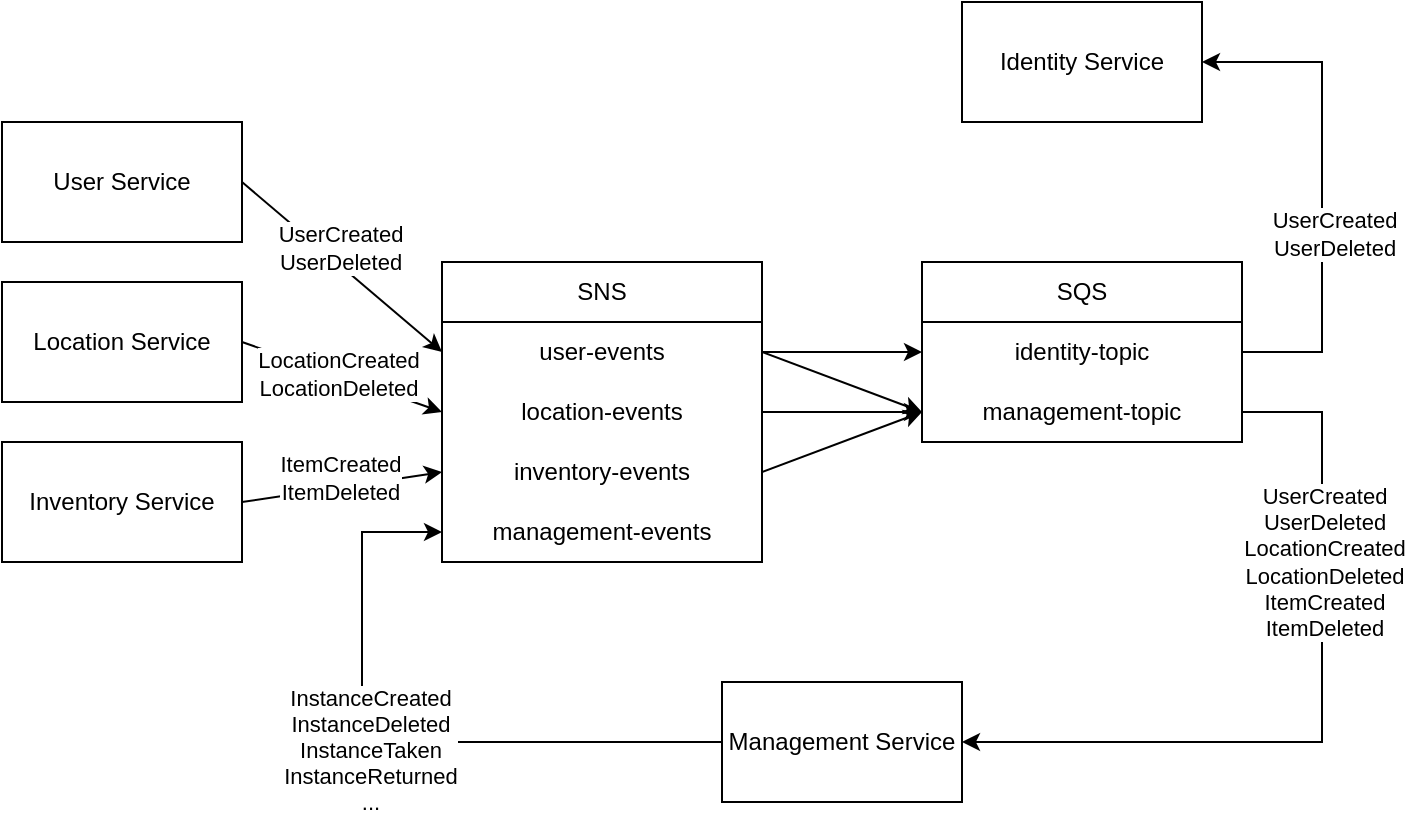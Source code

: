 <mxfile version="28.0.7">
  <diagram name="Page-1" id="JWv_OmAMxpp2tGtrhPdj">
    <mxGraphModel dx="996" dy="601" grid="1" gridSize="10" guides="1" tooltips="1" connect="1" arrows="1" fold="1" page="1" pageScale="1" pageWidth="850" pageHeight="1100" math="0" shadow="0">
      <root>
        <mxCell id="0" />
        <mxCell id="1" parent="0" />
        <mxCell id="LEHTi9eUXIoSgMUwOcJg-1" value="User Service" style="rounded=0;whiteSpace=wrap;html=1;" parent="1" vertex="1">
          <mxGeometry x="20" y="200" width="120" height="60" as="geometry" />
        </mxCell>
        <mxCell id="LEHTi9eUXIoSgMUwOcJg-2" value="Location Service" style="rounded=0;whiteSpace=wrap;html=1;" parent="1" vertex="1">
          <mxGeometry x="20" y="280" width="120" height="60" as="geometry" />
        </mxCell>
        <mxCell id="7tMGdjHMCmh3ev0xFdTH-5" style="edgeStyle=orthogonalEdgeStyle;rounded=0;orthogonalLoop=1;jettySize=auto;html=1;entryX=0;entryY=0.5;entryDx=0;entryDy=0;exitX=0;exitY=0.5;exitDx=0;exitDy=0;" edge="1" parent="1" source="LEHTi9eUXIoSgMUwOcJg-3" target="7tMGdjHMCmh3ev0xFdTH-4">
          <mxGeometry relative="1" as="geometry">
            <Array as="points">
              <mxPoint x="200" y="510" />
              <mxPoint x="200" y="405" />
            </Array>
          </mxGeometry>
        </mxCell>
        <mxCell id="7tMGdjHMCmh3ev0xFdTH-7" value="InstanceCreated&lt;div&gt;InstanceDeleted&lt;/div&gt;&lt;div&gt;InstanceTaken&lt;/div&gt;&lt;div&gt;InstanceReturned&lt;/div&gt;&lt;div&gt;...&lt;/div&gt;" style="edgeLabel;html=1;align=center;verticalAlign=middle;resizable=0;points=[];" vertex="1" connectable="0" parent="7tMGdjHMCmh3ev0xFdTH-5">
          <mxGeometry x="0.086" y="4" relative="1" as="geometry">
            <mxPoint as="offset" />
          </mxGeometry>
        </mxCell>
        <mxCell id="LEHTi9eUXIoSgMUwOcJg-3" value="Management Service" style="rounded=0;whiteSpace=wrap;html=1;" parent="1" vertex="1">
          <mxGeometry x="380" y="480" width="120" height="60" as="geometry" />
        </mxCell>
        <mxCell id="LEHTi9eUXIoSgMUwOcJg-4" value="Inventory Service" style="rounded=0;whiteSpace=wrap;html=1;" parent="1" vertex="1">
          <mxGeometry x="20" y="360" width="120" height="60" as="geometry" />
        </mxCell>
        <mxCell id="LEHTi9eUXIoSgMUwOcJg-5" value="Identity Service" style="rounded=0;whiteSpace=wrap;html=1;" parent="1" vertex="1">
          <mxGeometry x="500" y="140" width="120" height="60" as="geometry" />
        </mxCell>
        <mxCell id="LEHTi9eUXIoSgMUwOcJg-6" value="SNS" style="swimlane;fontStyle=0;childLayout=stackLayout;horizontal=1;startSize=30;horizontalStack=0;resizeParent=1;resizeParentMax=0;resizeLast=0;collapsible=1;marginBottom=0;whiteSpace=wrap;html=1;" parent="1" vertex="1">
          <mxGeometry x="240" y="270" width="160" height="150" as="geometry" />
        </mxCell>
        <mxCell id="LEHTi9eUXIoSgMUwOcJg-7" value="user-events" style="text;strokeColor=none;fillColor=none;align=center;verticalAlign=middle;spacingLeft=4;spacingRight=4;overflow=hidden;points=[[0,0.5],[1,0.5]];portConstraint=eastwest;rotatable=0;whiteSpace=wrap;html=1;" parent="LEHTi9eUXIoSgMUwOcJg-6" vertex="1">
          <mxGeometry y="30" width="160" height="30" as="geometry" />
        </mxCell>
        <mxCell id="LEHTi9eUXIoSgMUwOcJg-8" value="location-events" style="text;strokeColor=none;fillColor=none;align=center;verticalAlign=middle;spacingLeft=4;spacingRight=4;overflow=hidden;points=[[0,0.5],[1,0.5]];portConstraint=eastwest;rotatable=0;whiteSpace=wrap;html=1;" parent="LEHTi9eUXIoSgMUwOcJg-6" vertex="1">
          <mxGeometry y="60" width="160" height="30" as="geometry" />
        </mxCell>
        <mxCell id="LEHTi9eUXIoSgMUwOcJg-9" value="inventory-events" style="text;strokeColor=none;fillColor=none;align=center;verticalAlign=middle;spacingLeft=4;spacingRight=4;overflow=hidden;points=[[0,0.5],[1,0.5]];portConstraint=eastwest;rotatable=0;whiteSpace=wrap;html=1;" parent="LEHTi9eUXIoSgMUwOcJg-6" vertex="1">
          <mxGeometry y="90" width="160" height="30" as="geometry" />
        </mxCell>
        <mxCell id="7tMGdjHMCmh3ev0xFdTH-4" value="management-events" style="text;strokeColor=none;fillColor=none;align=center;verticalAlign=middle;spacingLeft=4;spacingRight=4;overflow=hidden;points=[[0,0.5],[1,0.5]];portConstraint=eastwest;rotatable=0;whiteSpace=wrap;html=1;" vertex="1" parent="LEHTi9eUXIoSgMUwOcJg-6">
          <mxGeometry y="120" width="160" height="30" as="geometry" />
        </mxCell>
        <mxCell id="LEHTi9eUXIoSgMUwOcJg-10" value="SQS" style="swimlane;fontStyle=0;childLayout=stackLayout;horizontal=1;startSize=30;horizontalStack=0;resizeParent=1;resizeParentMax=0;resizeLast=0;collapsible=1;marginBottom=0;whiteSpace=wrap;html=1;" parent="1" vertex="1">
          <mxGeometry x="480" y="270" width="160" height="90" as="geometry" />
        </mxCell>
        <mxCell id="7tMGdjHMCmh3ev0xFdTH-1" value="identity-topic" style="text;strokeColor=none;fillColor=none;align=center;verticalAlign=middle;spacingLeft=4;spacingRight=4;overflow=hidden;points=[[0,0.5],[1,0.5]];portConstraint=eastwest;rotatable=0;whiteSpace=wrap;html=1;" vertex="1" parent="LEHTi9eUXIoSgMUwOcJg-10">
          <mxGeometry y="30" width="160" height="30" as="geometry" />
        </mxCell>
        <mxCell id="LEHTi9eUXIoSgMUwOcJg-11" value="management-topic" style="text;strokeColor=none;fillColor=none;align=center;verticalAlign=middle;spacingLeft=4;spacingRight=4;overflow=hidden;points=[[0,0.5],[1,0.5]];portConstraint=eastwest;rotatable=0;whiteSpace=wrap;html=1;" parent="LEHTi9eUXIoSgMUwOcJg-10" vertex="1">
          <mxGeometry y="60" width="160" height="30" as="geometry" />
        </mxCell>
        <mxCell id="LEHTi9eUXIoSgMUwOcJg-14" value="" style="endArrow=classic;html=1;rounded=0;exitX=1;exitY=0.5;exitDx=0;exitDy=0;entryX=0;entryY=0.5;entryDx=0;entryDy=0;" parent="1" source="LEHTi9eUXIoSgMUwOcJg-7" target="LEHTi9eUXIoSgMUwOcJg-11" edge="1">
          <mxGeometry width="50" height="50" relative="1" as="geometry">
            <mxPoint x="400" y="340" as="sourcePoint" />
            <mxPoint x="450" y="290" as="targetPoint" />
          </mxGeometry>
        </mxCell>
        <mxCell id="LEHTi9eUXIoSgMUwOcJg-15" value="" style="endArrow=classic;html=1;rounded=0;exitX=1;exitY=0.5;exitDx=0;exitDy=0;entryX=0;entryY=0.5;entryDx=0;entryDy=0;" parent="1" source="LEHTi9eUXIoSgMUwOcJg-8" target="LEHTi9eUXIoSgMUwOcJg-11" edge="1">
          <mxGeometry width="50" height="50" relative="1" as="geometry">
            <mxPoint x="400" y="340" as="sourcePoint" />
            <mxPoint x="450" y="290" as="targetPoint" />
          </mxGeometry>
        </mxCell>
        <mxCell id="LEHTi9eUXIoSgMUwOcJg-16" value="" style="endArrow=classic;html=1;rounded=0;exitX=1;exitY=0.5;exitDx=0;exitDy=0;entryX=0;entryY=0.5;entryDx=0;entryDy=0;" parent="1" source="LEHTi9eUXIoSgMUwOcJg-9" target="LEHTi9eUXIoSgMUwOcJg-11" edge="1">
          <mxGeometry width="50" height="50" relative="1" as="geometry">
            <mxPoint x="400" y="340" as="sourcePoint" />
            <mxPoint x="450" y="290" as="targetPoint" />
          </mxGeometry>
        </mxCell>
        <mxCell id="LEHTi9eUXIoSgMUwOcJg-17" value="" style="endArrow=classic;html=1;rounded=0;exitX=1;exitY=0.5;exitDx=0;exitDy=0;entryX=0;entryY=0.5;entryDx=0;entryDy=0;" parent="1" source="LEHTi9eUXIoSgMUwOcJg-1" target="LEHTi9eUXIoSgMUwOcJg-7" edge="1">
          <mxGeometry width="50" height="50" relative="1" as="geometry">
            <mxPoint x="400" y="340" as="sourcePoint" />
            <mxPoint x="450" y="290" as="targetPoint" />
          </mxGeometry>
        </mxCell>
        <mxCell id="LEHTi9eUXIoSgMUwOcJg-23" value="UserCreated&lt;div&gt;UserDeleted&lt;/div&gt;" style="edgeLabel;html=1;align=center;verticalAlign=middle;resizable=0;points=[];" parent="LEHTi9eUXIoSgMUwOcJg-17" vertex="1" connectable="0">
          <mxGeometry x="-0.322" y="-3" relative="1" as="geometry">
            <mxPoint x="17" y="2" as="offset" />
          </mxGeometry>
        </mxCell>
        <mxCell id="LEHTi9eUXIoSgMUwOcJg-18" value="" style="endArrow=classic;html=1;rounded=0;exitX=1;exitY=0.5;exitDx=0;exitDy=0;entryX=0;entryY=0.5;entryDx=0;entryDy=0;" parent="1" source="LEHTi9eUXIoSgMUwOcJg-2" target="LEHTi9eUXIoSgMUwOcJg-8" edge="1">
          <mxGeometry width="50" height="50" relative="1" as="geometry">
            <mxPoint x="400" y="340" as="sourcePoint" />
            <mxPoint x="450" y="290" as="targetPoint" />
          </mxGeometry>
        </mxCell>
        <mxCell id="LEHTi9eUXIoSgMUwOcJg-24" value="LocationCreated&lt;div&gt;LocationDeleted&lt;/div&gt;" style="edgeLabel;html=1;align=center;verticalAlign=middle;resizable=0;points=[];" parent="LEHTi9eUXIoSgMUwOcJg-18" vertex="1" connectable="0">
          <mxGeometry x="-0.229" y="-2" relative="1" as="geometry">
            <mxPoint x="10" as="offset" />
          </mxGeometry>
        </mxCell>
        <mxCell id="LEHTi9eUXIoSgMUwOcJg-19" value="" style="endArrow=classic;html=1;rounded=0;exitX=1;exitY=0.5;exitDx=0;exitDy=0;entryX=0;entryY=0.5;entryDx=0;entryDy=0;" parent="1" source="LEHTi9eUXIoSgMUwOcJg-4" target="LEHTi9eUXIoSgMUwOcJg-9" edge="1">
          <mxGeometry width="50" height="50" relative="1" as="geometry">
            <mxPoint x="400" y="340" as="sourcePoint" />
            <mxPoint x="280" y="305" as="targetPoint" />
          </mxGeometry>
        </mxCell>
        <mxCell id="LEHTi9eUXIoSgMUwOcJg-25" value="ItemCreated&lt;div&gt;ItemDeleted&lt;/div&gt;" style="edgeLabel;html=1;align=center;verticalAlign=middle;resizable=0;points=[];" parent="LEHTi9eUXIoSgMUwOcJg-19" vertex="1" connectable="0">
          <mxGeometry x="-0.011" y="5" relative="1" as="geometry">
            <mxPoint as="offset" />
          </mxGeometry>
        </mxCell>
        <mxCell id="7tMGdjHMCmh3ev0xFdTH-2" value="" style="endArrow=classic;html=1;rounded=0;exitX=1;exitY=0.5;exitDx=0;exitDy=0;" edge="1" parent="1" source="LEHTi9eUXIoSgMUwOcJg-7" target="7tMGdjHMCmh3ev0xFdTH-1">
          <mxGeometry width="50" height="50" relative="1" as="geometry">
            <mxPoint x="400" y="340" as="sourcePoint" />
            <mxPoint x="450" y="290" as="targetPoint" />
          </mxGeometry>
        </mxCell>
        <mxCell id="7tMGdjHMCmh3ev0xFdTH-6" style="edgeStyle=orthogonalEdgeStyle;rounded=0;orthogonalLoop=1;jettySize=auto;html=1;entryX=1;entryY=0.5;entryDx=0;entryDy=0;exitX=1;exitY=0.5;exitDx=0;exitDy=0;" edge="1" parent="1" source="LEHTi9eUXIoSgMUwOcJg-11" target="LEHTi9eUXIoSgMUwOcJg-3">
          <mxGeometry relative="1" as="geometry">
            <Array as="points">
              <mxPoint x="680" y="345" />
              <mxPoint x="680" y="510" />
            </Array>
          </mxGeometry>
        </mxCell>
        <mxCell id="7tMGdjHMCmh3ev0xFdTH-10" value="UserCreated&lt;div&gt;UserDeleted&lt;/div&gt;&lt;div&gt;LocationCreated&lt;div&gt;LocationDeleted&lt;/div&gt;&lt;/div&gt;&lt;div&gt;ItemCreated&lt;div&gt;ItemDeleted&lt;/div&gt;&lt;/div&gt;" style="edgeLabel;html=1;align=center;verticalAlign=middle;resizable=0;points=[];" vertex="1" connectable="0" parent="7tMGdjHMCmh3ev0xFdTH-6">
          <mxGeometry x="-0.502" y="1" relative="1" as="geometry">
            <mxPoint y="19" as="offset" />
          </mxGeometry>
        </mxCell>
        <mxCell id="7tMGdjHMCmh3ev0xFdTH-8" style="edgeStyle=orthogonalEdgeStyle;rounded=0;orthogonalLoop=1;jettySize=auto;html=1;entryX=1;entryY=0.5;entryDx=0;entryDy=0;exitX=1;exitY=0.5;exitDx=0;exitDy=0;" edge="1" parent="1" source="7tMGdjHMCmh3ev0xFdTH-1" target="LEHTi9eUXIoSgMUwOcJg-5">
          <mxGeometry relative="1" as="geometry">
            <Array as="points">
              <mxPoint x="680" y="315" />
              <mxPoint x="680" y="170" />
            </Array>
          </mxGeometry>
        </mxCell>
        <mxCell id="7tMGdjHMCmh3ev0xFdTH-9" value="UserCreated&lt;div&gt;UserDeleted&lt;/div&gt;" style="edgeLabel;html=1;align=center;verticalAlign=middle;resizable=0;points=[];" vertex="1" connectable="0" parent="7tMGdjHMCmh3ev0xFdTH-8">
          <mxGeometry x="-0.188" y="-6" relative="1" as="geometry">
            <mxPoint as="offset" />
          </mxGeometry>
        </mxCell>
      </root>
    </mxGraphModel>
  </diagram>
</mxfile>
